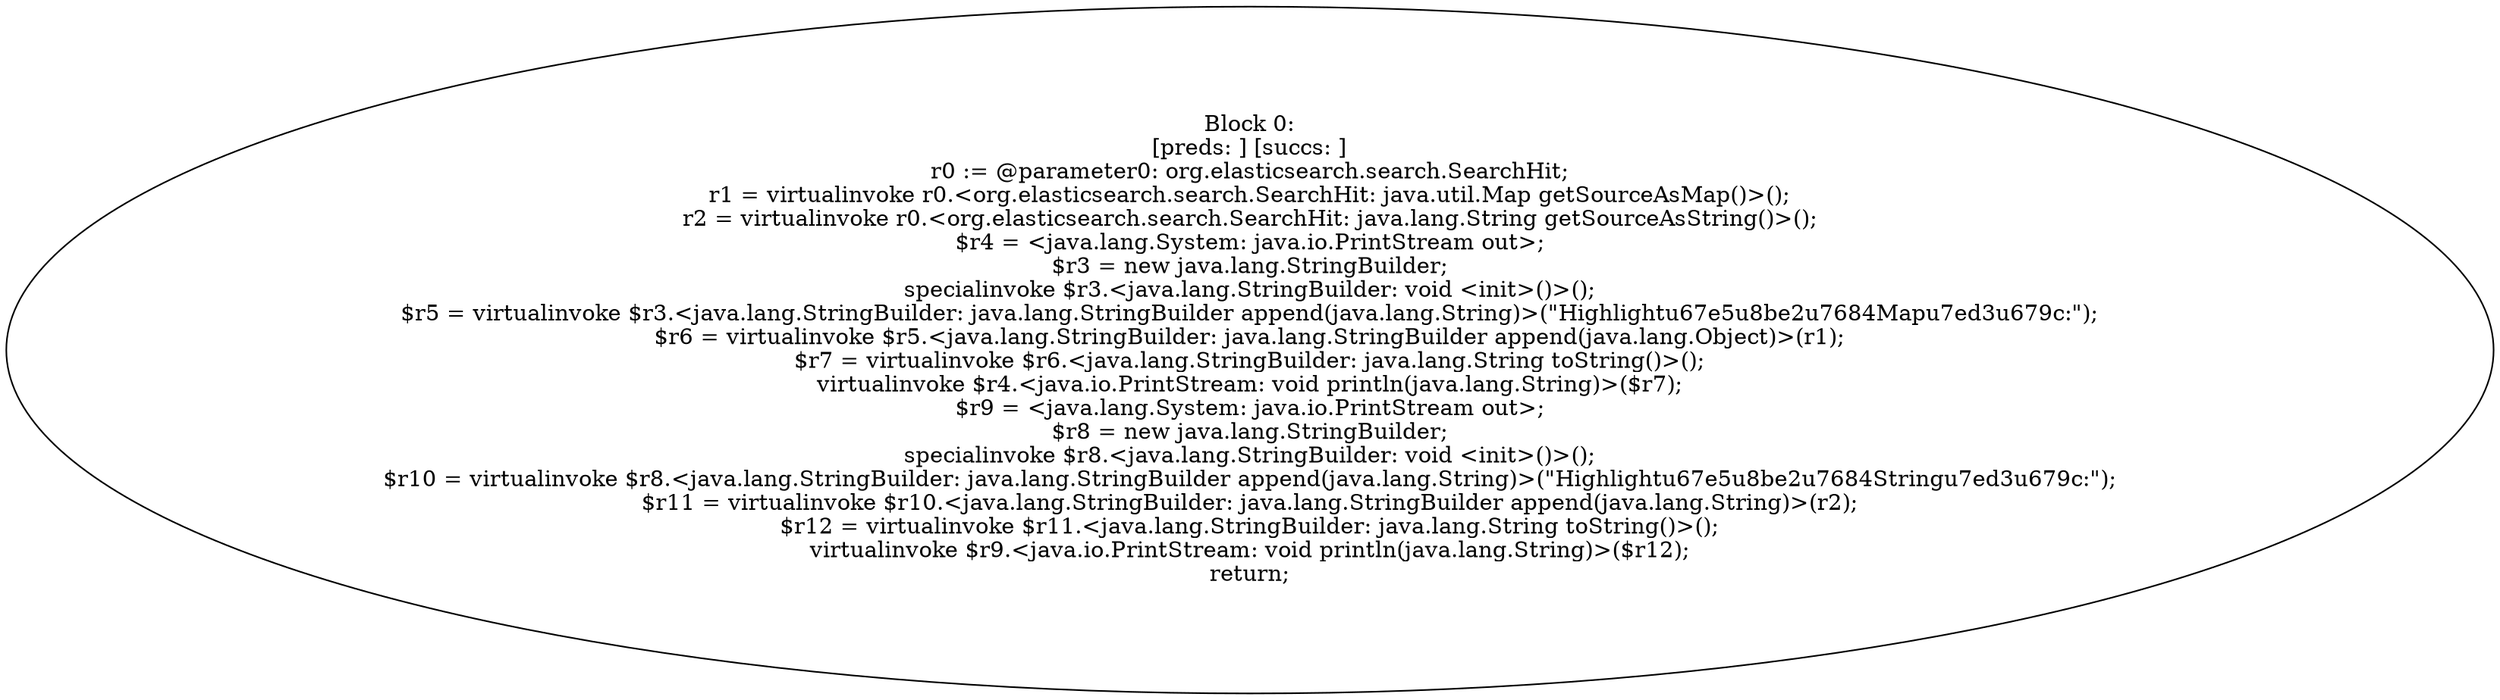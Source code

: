 digraph "unitGraph" {
    "Block 0:
[preds: ] [succs: ]
r0 := @parameter0: org.elasticsearch.search.SearchHit;
r1 = virtualinvoke r0.<org.elasticsearch.search.SearchHit: java.util.Map getSourceAsMap()>();
r2 = virtualinvoke r0.<org.elasticsearch.search.SearchHit: java.lang.String getSourceAsString()>();
$r4 = <java.lang.System: java.io.PrintStream out>;
$r3 = new java.lang.StringBuilder;
specialinvoke $r3.<java.lang.StringBuilder: void <init>()>();
$r5 = virtualinvoke $r3.<java.lang.StringBuilder: java.lang.StringBuilder append(java.lang.String)>(\"Highlight\u67e5\u8be2\u7684Map\u7ed3\u679c:\");
$r6 = virtualinvoke $r5.<java.lang.StringBuilder: java.lang.StringBuilder append(java.lang.Object)>(r1);
$r7 = virtualinvoke $r6.<java.lang.StringBuilder: java.lang.String toString()>();
virtualinvoke $r4.<java.io.PrintStream: void println(java.lang.String)>($r7);
$r9 = <java.lang.System: java.io.PrintStream out>;
$r8 = new java.lang.StringBuilder;
specialinvoke $r8.<java.lang.StringBuilder: void <init>()>();
$r10 = virtualinvoke $r8.<java.lang.StringBuilder: java.lang.StringBuilder append(java.lang.String)>(\"Highlight\u67e5\u8be2\u7684String\u7ed3\u679c:\");
$r11 = virtualinvoke $r10.<java.lang.StringBuilder: java.lang.StringBuilder append(java.lang.String)>(r2);
$r12 = virtualinvoke $r11.<java.lang.StringBuilder: java.lang.String toString()>();
virtualinvoke $r9.<java.io.PrintStream: void println(java.lang.String)>($r12);
return;
"
}
